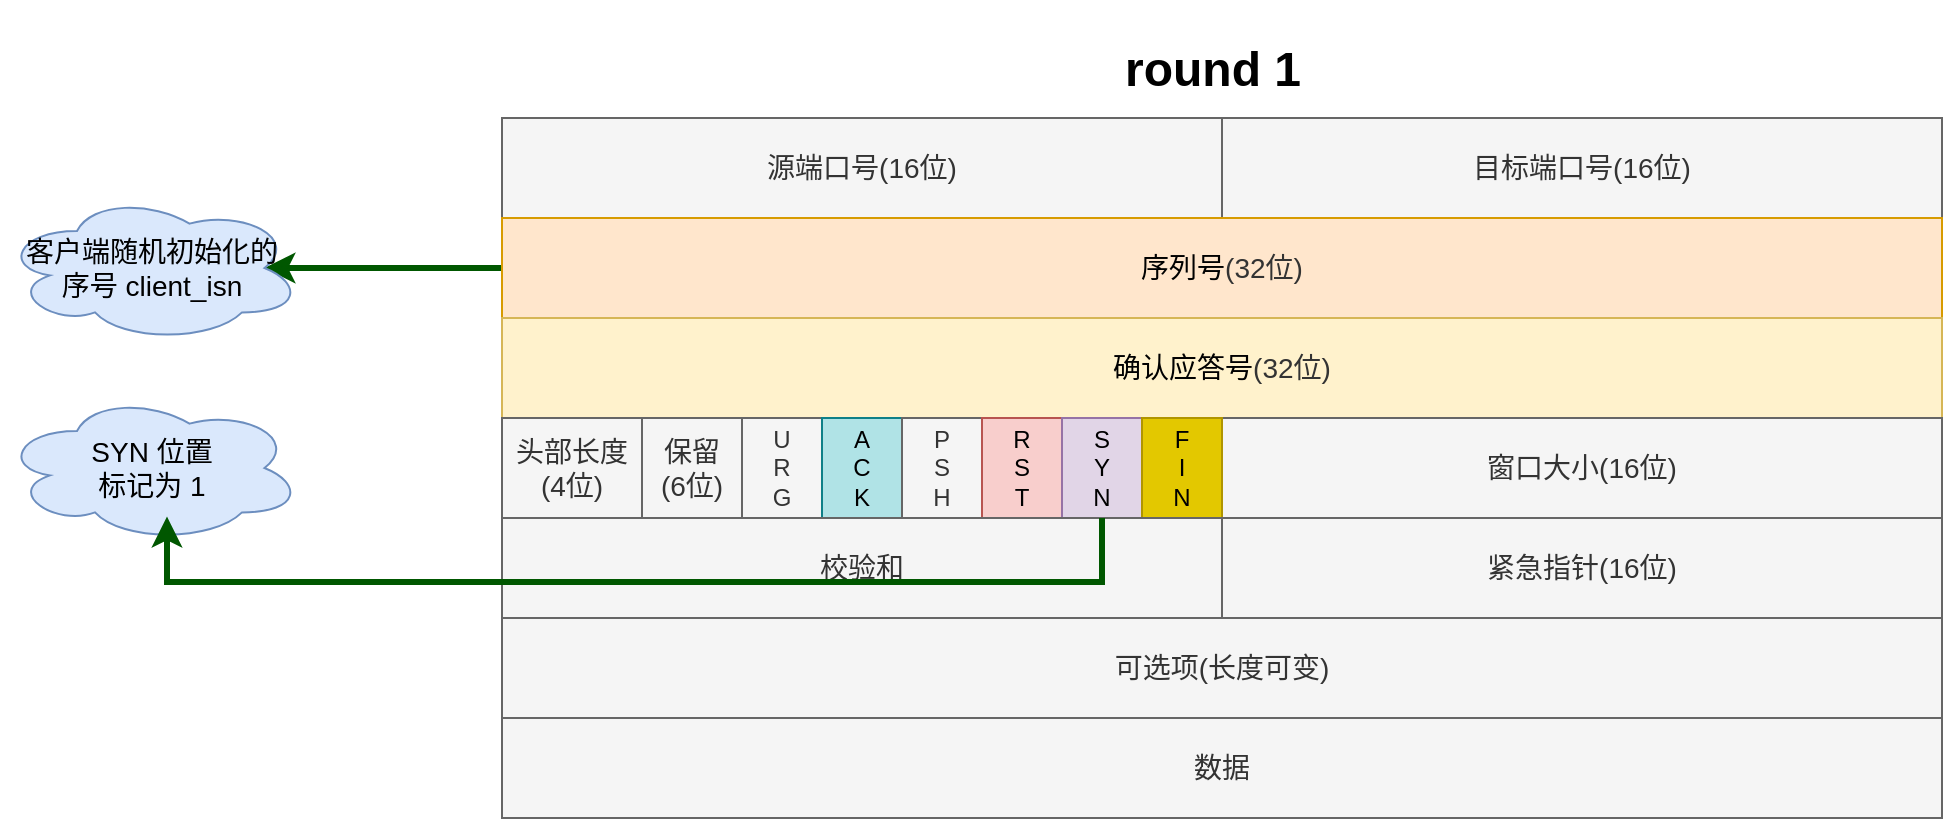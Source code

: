 <mxfile version="24.7.7">
  <diagram name="Page-1" id="xYsEX8dRRKA42pnCce7e">
    <mxGraphModel dx="3924" dy="1860" grid="1" gridSize="10" guides="1" tooltips="1" connect="1" arrows="1" fold="1" page="1" pageScale="1" pageWidth="827" pageHeight="1169" math="0" shadow="0">
      <root>
        <mxCell id="0" />
        <mxCell id="1" parent="0" />
        <mxCell id="IvEWuJT5kZCaxAGLGMHn-29" value="源端口号(16位)" style="rounded=0;whiteSpace=wrap;html=1;fontSize=14;fillColor=#f5f5f5;strokeColor=#666666;fontColor=#333333;" parent="1" vertex="1">
          <mxGeometry x="-200" y="119" width="360" height="50" as="geometry" />
        </mxCell>
        <mxCell id="IvEWuJT5kZCaxAGLGMHn-30" value="目标端口号(16位)" style="rounded=0;whiteSpace=wrap;html=1;fontSize=14;fillColor=#f5f5f5;strokeColor=#666666;fontColor=#333333;" parent="1" vertex="1">
          <mxGeometry x="160" y="119" width="360" height="50" as="geometry" />
        </mxCell>
        <mxCell id="mPellnfy7F6oBToL4v57-2" value="" style="edgeStyle=orthogonalEdgeStyle;rounded=0;orthogonalLoop=1;jettySize=auto;html=1;entryX=0.875;entryY=0.5;entryDx=0;entryDy=0;entryPerimeter=0;fillColor=#008a00;strokeColor=#005700;strokeWidth=3;" edge="1" parent="1" source="IvEWuJT5kZCaxAGLGMHn-31" target="mPellnfy7F6oBToL4v57-1">
          <mxGeometry relative="1" as="geometry" />
        </mxCell>
        <mxCell id="IvEWuJT5kZCaxAGLGMHn-31" value="序列号&lt;span style=&quot;color: rgb(51, 51, 51);&quot;&gt;(32位)&lt;/span&gt;" style="rounded=0;whiteSpace=wrap;html=1;fontSize=14;fillColor=#ffe6cc;strokeColor=#d79b00;" parent="1" vertex="1">
          <mxGeometry x="-200" y="169" width="720" height="50" as="geometry" />
        </mxCell>
        <mxCell id="IvEWuJT5kZCaxAGLGMHn-32" value="确认应答号&lt;span style=&quot;color: rgb(51, 51, 51);&quot;&gt;(32位)&lt;/span&gt;" style="rounded=0;whiteSpace=wrap;html=1;fontSize=14;fillColor=#fff2cc;strokeColor=#d6b656;" parent="1" vertex="1">
          <mxGeometry x="-200" y="219" width="720" height="50" as="geometry" />
        </mxCell>
        <mxCell id="IvEWuJT5kZCaxAGLGMHn-33" value="窗口大小(16位)" style="rounded=0;whiteSpace=wrap;html=1;fontSize=14;fillColor=#f5f5f5;strokeColor=#666666;fontColor=#333333;" parent="1" vertex="1">
          <mxGeometry x="160" y="269" width="360" height="50" as="geometry" />
        </mxCell>
        <mxCell id="IvEWuJT5kZCaxAGLGMHn-34" value="头部长度(4位)" style="rounded=0;whiteSpace=wrap;html=1;fontSize=14;fillColor=#f5f5f5;strokeColor=#666666;fontColor=#333333;" parent="1" vertex="1">
          <mxGeometry x="-200" y="269" width="70" height="50" as="geometry" />
        </mxCell>
        <mxCell id="IvEWuJT5kZCaxAGLGMHn-35" value="保留&lt;div&gt;(6位)&lt;/div&gt;" style="rounded=0;whiteSpace=wrap;html=1;fontSize=14;fillColor=#f5f5f5;strokeColor=#666666;fontColor=#333333;" parent="1" vertex="1">
          <mxGeometry x="-130" y="269" width="50" height="50" as="geometry" />
        </mxCell>
        <mxCell id="IvEWuJT5kZCaxAGLGMHn-38" value="U&lt;div style=&quot;font-size: 12px;&quot;&gt;R&lt;/div&gt;&lt;div style=&quot;font-size: 12px;&quot;&gt;G&lt;/div&gt;" style="rounded=0;whiteSpace=wrap;html=1;fontSize=12;fillColor=#f5f5f5;strokeColor=#666666;fontColor=#333333;verticalAlign=middle;" parent="1" vertex="1">
          <mxGeometry x="-80" y="269" width="40" height="50" as="geometry" />
        </mxCell>
        <mxCell id="IvEWuJT5kZCaxAGLGMHn-44" value="A&lt;div style=&quot;font-size: 12px;&quot;&gt;C&lt;/div&gt;&lt;div style=&quot;font-size: 12px;&quot;&gt;K&lt;/div&gt;" style="rounded=0;whiteSpace=wrap;html=1;fontSize=12;fillColor=#b0e3e6;strokeColor=#0e8088;verticalAlign=middle;" parent="1" vertex="1">
          <mxGeometry x="-40" y="269" width="40" height="50" as="geometry" />
        </mxCell>
        <mxCell id="IvEWuJT5kZCaxAGLGMHn-45" value="P&lt;div style=&quot;font-size: 12px;&quot;&gt;S&lt;/div&gt;&lt;div style=&quot;font-size: 12px;&quot;&gt;H&lt;/div&gt;" style="rounded=0;whiteSpace=wrap;html=1;fontSize=12;fillColor=#f5f5f5;strokeColor=#666666;fontColor=#333333;verticalAlign=middle;" parent="1" vertex="1">
          <mxGeometry y="269" width="40" height="50" as="geometry" />
        </mxCell>
        <mxCell id="IvEWuJT5kZCaxAGLGMHn-46" value="R&lt;div style=&quot;font-size: 12px;&quot;&gt;S&lt;/div&gt;&lt;div style=&quot;font-size: 12px;&quot;&gt;T&lt;/div&gt;" style="rounded=0;whiteSpace=wrap;html=1;fontSize=12;fillColor=#f8cecc;strokeColor=#b85450;verticalAlign=middle;" parent="1" vertex="1">
          <mxGeometry x="40" y="269" width="40" height="50" as="geometry" />
        </mxCell>
        <mxCell id="IvEWuJT5kZCaxAGLGMHn-47" value="S&lt;div style=&quot;font-size: 12px;&quot;&gt;Y&lt;/div&gt;&lt;div style=&quot;font-size: 12px;&quot;&gt;N&lt;/div&gt;" style="rounded=0;whiteSpace=wrap;html=1;fontSize=12;fillColor=#e1d5e7;strokeColor=#9673a6;verticalAlign=middle;" parent="1" vertex="1">
          <mxGeometry x="80" y="269" width="40" height="50" as="geometry" />
        </mxCell>
        <mxCell id="IvEWuJT5kZCaxAGLGMHn-48" value="F&lt;div style=&quot;font-size: 12px;&quot;&gt;I&lt;/div&gt;&lt;div style=&quot;font-size: 12px;&quot;&gt;N&lt;/div&gt;" style="rounded=0;whiteSpace=wrap;html=1;fontSize=12;fillColor=#e3c800;strokeColor=#B09500;fontColor=#000000;verticalAlign=middle;" parent="1" vertex="1">
          <mxGeometry x="120" y="269" width="40" height="50" as="geometry" />
        </mxCell>
        <mxCell id="IvEWuJT5kZCaxAGLGMHn-49" value="可选项(长度可变)" style="rounded=0;whiteSpace=wrap;html=1;fontSize=14;fillColor=#f5f5f5;fontColor=#333333;strokeColor=#666666;" parent="1" vertex="1">
          <mxGeometry x="-200" y="369" width="720" height="50" as="geometry" />
        </mxCell>
        <mxCell id="IvEWuJT5kZCaxAGLGMHn-50" value="数据" style="rounded=0;whiteSpace=wrap;html=1;fontSize=14;fillColor=#f5f5f5;fontColor=#333333;strokeColor=#666666;" parent="1" vertex="1">
          <mxGeometry x="-200" y="419" width="720" height="50" as="geometry" />
        </mxCell>
        <mxCell id="IvEWuJT5kZCaxAGLGMHn-51" value="校验和" style="rounded=0;whiteSpace=wrap;html=1;fontSize=14;fillColor=#f5f5f5;fontColor=#333333;strokeColor=#666666;" parent="1" vertex="1">
          <mxGeometry x="-200" y="319" width="360" height="50" as="geometry" />
        </mxCell>
        <mxCell id="IvEWuJT5kZCaxAGLGMHn-52" value="紧急指针(16位)" style="rounded=0;whiteSpace=wrap;html=1;fontSize=14;fillColor=#f5f5f5;fontColor=#333333;strokeColor=#666666;" parent="1" vertex="1">
          <mxGeometry x="160" y="319" width="360" height="50" as="geometry" />
        </mxCell>
        <mxCell id="BY9CQJ_JBvkrRc8On7Q_-1" value="&lt;h1&gt;round 1&lt;/h1&gt;" style="text;html=1;align=center;verticalAlign=middle;resizable=0;points=[];autosize=1;strokeColor=none;fillColor=none;" parent="1" vertex="1">
          <mxGeometry x="100" y="60" width="110" height="70" as="geometry" />
        </mxCell>
        <mxCell id="mPellnfy7F6oBToL4v57-1" value="客户端随机初始化的&lt;div&gt;序号 client_isn&lt;/div&gt;" style="ellipse;shape=cloud;whiteSpace=wrap;html=1;fontSize=14;fillColor=#dae8fc;strokeColor=#6c8ebf;rounded=0;" vertex="1" parent="1">
          <mxGeometry x="-450" y="157" width="150" height="74" as="geometry" />
        </mxCell>
        <mxCell id="mPellnfy7F6oBToL4v57-7" value="SYN 位置&lt;div&gt;标&lt;span style=&quot;background-color: initial;&quot;&gt;记&lt;/span&gt;&lt;span style=&quot;background-color: initial;&quot;&gt;为 1&lt;/span&gt;&lt;/div&gt;" style="ellipse;shape=cloud;whiteSpace=wrap;html=1;fontSize=14;fillColor=#dae8fc;strokeColor=#6c8ebf;rounded=0;" vertex="1" parent="1">
          <mxGeometry x="-450" y="257" width="150" height="74" as="geometry" />
        </mxCell>
        <mxCell id="mPellnfy7F6oBToL4v57-11" style="edgeStyle=orthogonalEdgeStyle;rounded=0;orthogonalLoop=1;jettySize=auto;html=1;entryX=0.55;entryY=0.95;entryDx=0;entryDy=0;entryPerimeter=0;exitX=0.5;exitY=1;exitDx=0;exitDy=0;fillColor=#008a00;strokeColor=#005700;strokeWidth=3;" edge="1" parent="1" source="IvEWuJT5kZCaxAGLGMHn-47">
          <mxGeometry relative="1" as="geometry">
            <mxPoint x="100" y="330" as="sourcePoint" />
            <mxPoint x="-367.5" y="318.3" as="targetPoint" />
            <Array as="points">
              <mxPoint x="100" y="351" />
              <mxPoint x="-367" y="351" />
            </Array>
          </mxGeometry>
        </mxCell>
      </root>
    </mxGraphModel>
  </diagram>
</mxfile>
